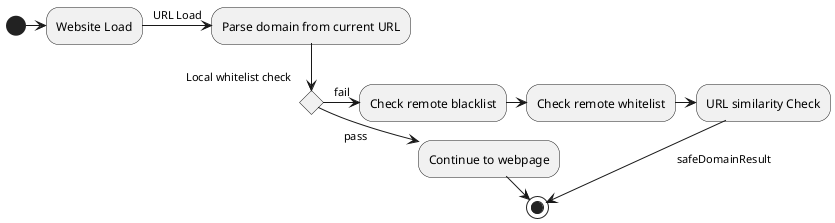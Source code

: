 @startuml
    (*) -> "Website Load"
    -> [URL Load] "Parse domain from current URL"
    if "Local whitelist check" then
        -> [pass] "Continue to webpage"
        -> (*)
    else
        -> [fail] "Check remote blacklist"
        -> "Check remote whitelist" 
        -> "URL similarity Check"
        --> [safeDomainResult] (*)
    endif
@enduml